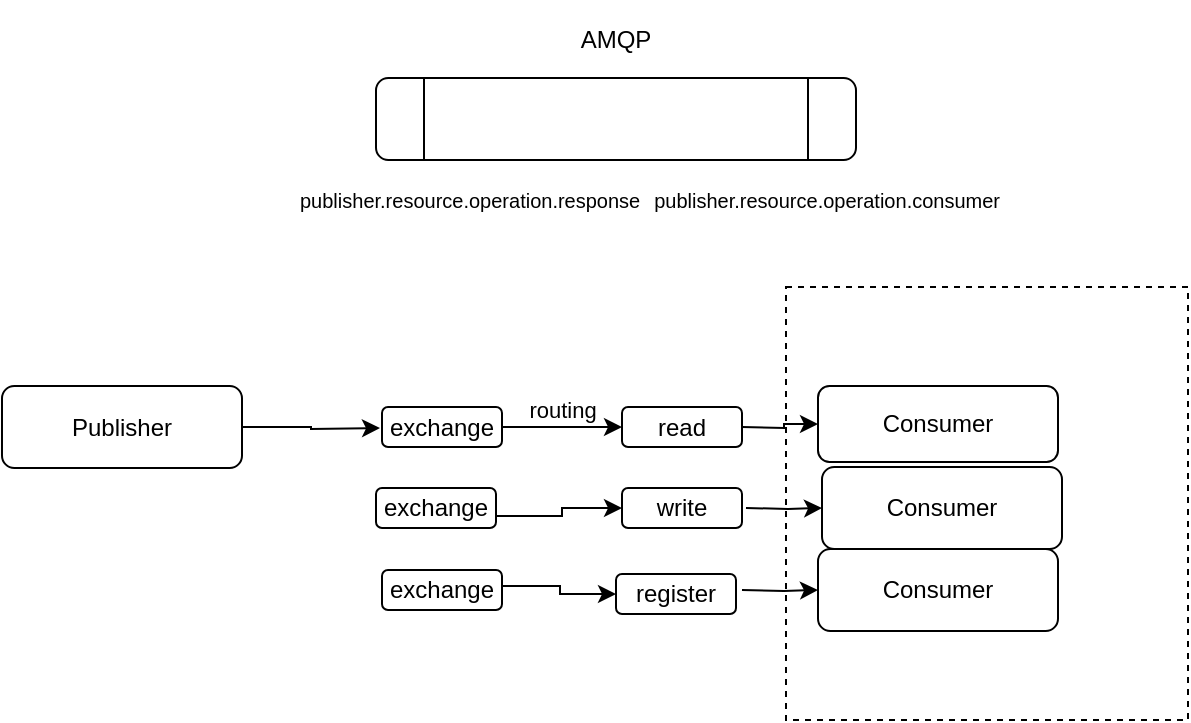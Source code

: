 <mxfile version="18.1.3" type="device" pages="4"><diagram id="PPfoWpOStz6Fa0XrBPdH" name="amqp"><mxGraphModel dx="648" dy="839" grid="0" gridSize="10" guides="1" tooltips="1" connect="1" arrows="1" fold="1" page="0" pageScale="1" pageWidth="850" pageHeight="1100" math="0" shadow="0"><root><mxCell id="0"/><mxCell id="1" parent="0"/><mxCell id="lq-2EiFAghi-F8ZjYznK-3" value="" style="edgeStyle=orthogonalEdgeStyle;rounded=0;orthogonalLoop=1;jettySize=auto;html=1;" parent="1" source="lq-2EiFAghi-F8ZjYznK-1" edge="1"><mxGeometry relative="1" as="geometry"><mxPoint x="362" y="534" as="targetPoint"/></mxGeometry></mxCell><mxCell id="lq-2EiFAghi-F8ZjYznK-1" value="Publisher" style="rounded=1;whiteSpace=wrap;html=1;" parent="1" vertex="1"><mxGeometry x="173" y="513" width="120" height="41" as="geometry"/></mxCell><mxCell id="lq-2EiFAghi-F8ZjYznK-5" value="" style="edgeStyle=orthogonalEdgeStyle;rounded=0;orthogonalLoop=1;jettySize=auto;html=1;" parent="1" target="lq-2EiFAghi-F8ZjYznK-4" edge="1"><mxGeometry relative="1" as="geometry"><mxPoint x="543" y="533.483" as="sourcePoint"/></mxGeometry></mxCell><mxCell id="lq-2EiFAghi-F8ZjYznK-2" value="" style="shape=process;whiteSpace=wrap;html=1;backgroundOutline=1;rounded=1;" parent="1" vertex="1"><mxGeometry x="360" y="359" width="240" height="41" as="geometry"/></mxCell><mxCell id="lq-2EiFAghi-F8ZjYznK-4" value="Consumer" style="whiteSpace=wrap;html=1;rounded=1;" parent="1" vertex="1"><mxGeometry x="581" y="513" width="120" height="38" as="geometry"/></mxCell><mxCell id="lq-2EiFAghi-F8ZjYznK-8" value="routing" style="edgeStyle=orthogonalEdgeStyle;rounded=0;orthogonalLoop=1;jettySize=auto;html=1;" parent="1" source="lq-2EiFAghi-F8ZjYznK-6" target="lq-2EiFAghi-F8ZjYznK-7" edge="1"><mxGeometry y="10" relative="1" as="geometry"><mxPoint y="1" as="offset"/></mxGeometry></mxCell><mxCell id="sm7jmvWIPTmvh8O_pTHC-3" style="edgeStyle=orthogonalEdgeStyle;rounded=0;orthogonalLoop=1;jettySize=auto;html=1;entryX=0;entryY=0.5;entryDx=0;entryDy=0;fontSize=10;" edge="1" parent="1" source="sm7jmvWIPTmvh8O_pTHC-10" target="sm7jmvWIPTmvh8O_pTHC-1"><mxGeometry relative="1" as="geometry"><Array as="points"><mxPoint x="453" y="578"/><mxPoint x="453" y="574"/></Array></mxGeometry></mxCell><mxCell id="sm7jmvWIPTmvh8O_pTHC-4" style="edgeStyle=orthogonalEdgeStyle;rounded=0;orthogonalLoop=1;jettySize=auto;html=1;entryX=0;entryY=0.5;entryDx=0;entryDy=0;fontSize=10;exitX=0.5;exitY=0;exitDx=0;exitDy=0;" edge="1" parent="1" source="sm7jmvWIPTmvh8O_pTHC-11" target="sm7jmvWIPTmvh8O_pTHC-2"><mxGeometry relative="1" as="geometry"><Array as="points"><mxPoint x="393" y="613"/><mxPoint x="452" y="613"/><mxPoint x="452" y="617"/></Array></mxGeometry></mxCell><mxCell id="lq-2EiFAghi-F8ZjYznK-6" value="exchange" style="rounded=1;whiteSpace=wrap;html=1;" parent="1" vertex="1"><mxGeometry x="363" y="523.5" width="60" height="20" as="geometry"/></mxCell><mxCell id="lq-2EiFAghi-F8ZjYznK-7" value="read" style="rounded=1;whiteSpace=wrap;html=1;" parent="1" vertex="1"><mxGeometry x="483" y="523.5" width="60" height="20" as="geometry"/></mxCell><mxCell id="lq-2EiFAghi-F8ZjYznK-9" value="AMQP" style="rounded=0;whiteSpace=wrap;html=1;strokeColor=none;fillColor=none;" parent="1" vertex="1"><mxGeometry x="440" y="320" width="80" height="40" as="geometry"/></mxCell><mxCell id="lq-2EiFAghi-F8ZjYznK-11" value="publisher.resource.operation.response" style="rounded=0;whiteSpace=wrap;html=1;fillColor=none;strokeColor=none;fontSize=10;align=left;" parent="1" vertex="1"><mxGeometry x="320" y="400" width="130" height="40" as="geometry"/></mxCell><mxCell id="lq-2EiFAghi-F8ZjYznK-12" value="&lt;span style=&quot;text-align: left;&quot;&gt;publisher.resource.operation&lt;/span&gt;.consumer" style="rounded=0;whiteSpace=wrap;html=1;fillColor=none;strokeColor=none;fontSize=10;align=right;" parent="1" vertex="1"><mxGeometry x="554" y="400" width="120" height="40" as="geometry"/></mxCell><mxCell id="sm7jmvWIPTmvh8O_pTHC-1" value="write" style="rounded=1;whiteSpace=wrap;html=1;" vertex="1" parent="1"><mxGeometry x="483" y="564" width="60" height="20" as="geometry"/></mxCell><mxCell id="sm7jmvWIPTmvh8O_pTHC-2" value="register" style="rounded=1;whiteSpace=wrap;html=1;" vertex="1" parent="1"><mxGeometry x="480" y="607" width="60" height="20" as="geometry"/></mxCell><mxCell id="sm7jmvWIPTmvh8O_pTHC-5" value="" style="edgeStyle=orthogonalEdgeStyle;rounded=0;orthogonalLoop=1;jettySize=auto;html=1;" edge="1" target="sm7jmvWIPTmvh8O_pTHC-6" parent="1"><mxGeometry relative="1" as="geometry"><mxPoint x="545" y="573.983" as="sourcePoint"/></mxGeometry></mxCell><mxCell id="sm7jmvWIPTmvh8O_pTHC-6" value="Consumer" style="whiteSpace=wrap;html=1;rounded=1;" vertex="1" parent="1"><mxGeometry x="583" y="553.5" width="120" height="41" as="geometry"/></mxCell><mxCell id="sm7jmvWIPTmvh8O_pTHC-7" value="" style="edgeStyle=orthogonalEdgeStyle;rounded=0;orthogonalLoop=1;jettySize=auto;html=1;" edge="1" target="sm7jmvWIPTmvh8O_pTHC-8" parent="1"><mxGeometry relative="1" as="geometry"><mxPoint x="543" y="614.983" as="sourcePoint"/></mxGeometry></mxCell><mxCell id="sm7jmvWIPTmvh8O_pTHC-8" value="Consumer" style="whiteSpace=wrap;html=1;rounded=1;" vertex="1" parent="1"><mxGeometry x="581" y="594.5" width="120" height="41" as="geometry"/></mxCell><mxCell id="sm7jmvWIPTmvh8O_pTHC-9" value="" style="rounded=0;whiteSpace=wrap;html=1;dashed=1;fontSize=10;fillColor=none;" vertex="1" parent="1"><mxGeometry x="565" y="463.5" width="201" height="216.5" as="geometry"/></mxCell><mxCell id="sm7jmvWIPTmvh8O_pTHC-10" value="exchange" style="rounded=1;whiteSpace=wrap;html=1;" vertex="1" parent="1"><mxGeometry x="360" y="564" width="60" height="20" as="geometry"/></mxCell><mxCell id="sm7jmvWIPTmvh8O_pTHC-11" value="exchange" style="rounded=1;whiteSpace=wrap;html=1;" vertex="1" parent="1"><mxGeometry x="363" y="605" width="60" height="20" as="geometry"/></mxCell></root></mxGraphModel></diagram><diagram id="zuWuOEXiTJKzQNvaGwk0" name="schema"><mxGraphModel dx="662" dy="596" grid="0" gridSize="10" guides="1" tooltips="1" connect="1" arrows="1" fold="1" page="0" pageScale="1" pageWidth="850" pageHeight="1100" math="0" shadow="0"><root><mxCell id="0"/><mxCell id="1" parent="0"/><mxCell id="ENg0cOnUZ4QmfnHq1nYg-94" style="edgeStyle=orthogonalEdgeStyle;rounded=0;orthogonalLoop=1;jettySize=auto;html=1;dashed=1;labelBackgroundColor=none;fontSize=7;fontColor=#EA6B66;startArrow=none;startFill=0;endArrow=classic;endFill=1;dashPattern=1 4;" parent="1" source="ENg0cOnUZ4QmfnHq1nYg-18" target="ENg0cOnUZ4QmfnHq1nYg-18" edge="1"><mxGeometry relative="1" as="geometry"><mxPoint x="385" y="578" as="targetPoint"/><Array as="points"><mxPoint x="335" y="625"/><mxPoint x="335" y="572"/><mxPoint x="388" y="572"/></Array></mxGeometry></mxCell><mxCell id="ENg0cOnUZ4QmfnHq1nYg-18" value="&lt;br&gt;&lt;br&gt;control&lt;br&gt;&lt;br&gt;&lt;br&gt;&lt;br&gt;" style="rounded=1;whiteSpace=wrap;html=1;fillColor=#e1d5e7;strokeColor=#9673a6;" parent="1" vertex="1"><mxGeometry x="360" y="590" width="120" height="120" as="geometry"/></mxCell><mxCell id="Tk-2Dk6JA3-kl94ytKPd-1" style="edgeStyle=orthogonalEdgeStyle;rounded=0;orthogonalLoop=1;jettySize=auto;html=1;fontSize=10;" edge="1" parent="1" source="ENg0cOnUZ4QmfnHq1nYg-1" target="ENg0cOnUZ4QmfnHq1nYg-14"><mxGeometry relative="1" as="geometry"><Array as="points"><mxPoint x="224" y="505"/><mxPoint x="224" y="950"/></Array></mxGeometry></mxCell><mxCell id="ENg0cOnUZ4QmfnHq1nYg-1" value="gateway" style="rounded=1;whiteSpace=wrap;html=1;fillColor=#e1d5e7;strokeColor=#9673a6;" parent="1" vertex="1"><mxGeometry x="360" y="480" width="120" height="50" as="geometry"/></mxCell><mxCell id="ENg0cOnUZ4QmfnHq1nYg-2" value="AMQP" style="shape=cylinder3;whiteSpace=wrap;html=1;boundedLbl=1;backgroundOutline=1;size=15;fillColor=#fff2cc;strokeColor=#d6b656;" parent="1" vertex="1"><mxGeometry x="640" y="460" width="60" height="425" as="geometry"/></mxCell><mxCell id="ENg0cOnUZ4QmfnHq1nYg-5" value="&lt;font style=&quot;font-size: 6px;&quot;&gt;1: POST http://host/resources/open&lt;/font&gt;" style="edgeStyle=orthogonalEdgeStyle;rounded=0;orthogonalLoop=1;jettySize=auto;html=1;entryX=0.5;entryY=0;entryDx=0;entryDy=0;align=right;fillColor=#dae8fc;strokeColor=#6c8ebf;" parent="1" edge="1"><mxGeometry relative="1" as="geometry"><mxPoint x="410" y="400" as="sourcePoint"/><mxPoint x="410" y="480" as="targetPoint"/></mxGeometry></mxCell><mxCell id="ENg0cOnUZ4QmfnHq1nYg-4" value="front" style="rounded=1;whiteSpace=wrap;html=1;fillColor=#dae8fc;strokeColor=#6c8ebf;" parent="1" vertex="1"><mxGeometry x="360" y="360" width="120" height="40" as="geometry"/></mxCell><mxCell id="ENg0cOnUZ4QmfnHq1nYg-15" style="edgeStyle=orthogonalEdgeStyle;rounded=0;orthogonalLoop=1;jettySize=auto;html=1;fillColor=#dae8fc;strokeColor=#6c8ebf;exitX=0.416;exitY=0.999;exitDx=0;exitDy=0;exitPerimeter=0;" parent="1" source="ENg0cOnUZ4QmfnHq1nYg-12" edge="1"><mxGeometry relative="1" as="geometry"><mxPoint x="410" y="850" as="sourcePoint"/><mxPoint x="410" y="930" as="targetPoint"/></mxGeometry></mxCell><mxCell id="ENg0cOnUZ4QmfnHq1nYg-17" value="&lt;font style=&quot;font-size: 6px;&quot;&gt;6: http://host/users/open&lt;/font&gt;" style="edgeLabel;html=1;align=right;verticalAlign=middle;resizable=0;points=[];" parent="ENg0cOnUZ4QmfnHq1nYg-15" vertex="1" connectable="0"><mxGeometry x="0.146" y="-2" relative="1" as="geometry"><mxPoint y="-5" as="offset"/></mxGeometry></mxCell><mxCell id="ENg0cOnUZ4QmfnHq1nYg-62" style="edgeStyle=orthogonalEdgeStyle;rounded=0;orthogonalLoop=1;jettySize=auto;html=1;entryX=1;entryY=0.5;entryDx=0;entryDy=0;labelBackgroundColor=none;fontSize=6;fontColor=#FFD966;startArrow=classic;startFill=1;endArrow=classic;endFill=1;" parent="1" source="ENg0cOnUZ4QmfnHq1nYg-12" target="ENg0cOnUZ4QmfnHq1nYg-61" edge="1"><mxGeometry relative="1" as="geometry"/></mxCell><mxCell id="ENg0cOnUZ4QmfnHq1nYg-12" value="object" style="rounded=1;whiteSpace=wrap;html=1;fillColor=#e1d5e7;strokeColor=#9673a6;" parent="1" vertex="1"><mxGeometry x="360" y="810" width="120" height="60" as="geometry"/></mxCell><mxCell id="ENg0cOnUZ4QmfnHq1nYg-16" value="&lt;font style=&quot;font-size: 6px;&quot;&gt;7: response&amp;nbsp;&lt;span style=&quot;&quot;&gt;http://host/users/open&lt;/span&gt;&lt;/font&gt;" style="edgeStyle=orthogonalEdgeStyle;rounded=0;orthogonalLoop=1;jettySize=auto;html=1;align=left;fillColor=#dae8fc;strokeColor=#6c8ebf;" parent="1" edge="1"><mxGeometry relative="1" as="geometry"><mxPoint x="430" y="930" as="sourcePoint"/><mxPoint x="430" y="870" as="targetPoint"/></mxGeometry></mxCell><mxCell id="ENg0cOnUZ4QmfnHq1nYg-14" value="hr" style="rounded=1;whiteSpace=wrap;html=1;fillColor=#dae8fc;strokeColor=#6c8ebf;" parent="1" vertex="1"><mxGeometry x="360" y="930" width="120" height="40" as="geometry"/></mxCell><mxCell id="ENg0cOnUZ4QmfnHq1nYg-23" value="" style="endArrow=classic;html=1;rounded=0;dashed=1;fontSize=6;entryX=0.013;entryY=0.072;entryDx=0;entryDy=0;entryPerimeter=0;fillColor=#fff2cc;strokeColor=#d6b656;" parent="1" target="ENg0cOnUZ4QmfnHq1nYg-2" edge="1"><mxGeometry relative="1" as="geometry"><mxPoint x="480" y="491" as="sourcePoint"/><mxPoint x="599.22" y="491.88" as="targetPoint"/></mxGeometry></mxCell><mxCell id="ENg0cOnUZ4QmfnHq1nYg-24" value="" style="shape=message;html=1;outlineConnect=0;fontSize=6;fillColor=#fff2cc;strokeColor=#d6b656;" parent="ENg0cOnUZ4QmfnHq1nYg-23" vertex="1"><mxGeometry width="20" height="14" relative="1" as="geometry"><mxPoint x="-10" y="-7" as="offset"/></mxGeometry></mxCell><mxCell id="ENg0cOnUZ4QmfnHq1nYg-26" value="&lt;span style=&quot;background-color: rgb(255, 255, 255);&quot;&gt;&lt;font style=&quot;font-size: 6px;&quot;&gt;2: gateway.resource.open&lt;/font&gt;&lt;/span&gt;" style="rounded=0;whiteSpace=wrap;html=1;fontSize=6;strokeColor=none;fillColor=none;align=center;" parent="1" vertex="1"><mxGeometry x="511" y="474" width="101" height="10" as="geometry"/></mxCell><mxCell id="ENg0cOnUZ4QmfnHq1nYg-29" value="" style="endArrow=none;html=1;rounded=0;dashed=1;fontSize=6;entryX=0;entryY=0.4;entryDx=0;entryDy=0;entryPerimeter=0;endFill=0;startArrow=classic;startFill=1;fillColor=#fff2cc;strokeColor=#d6b656;" parent="1" edge="1"><mxGeometry relative="1" as="geometry"><mxPoint x="481.39" y="609.0" as="sourcePoint"/><mxPoint x="640" y="610.0" as="targetPoint"/></mxGeometry></mxCell><mxCell id="ENg0cOnUZ4QmfnHq1nYg-30" value="" style="shape=message;html=1;outlineConnect=0;fontSize=6;fillColor=#fff2cc;strokeColor=#d6b656;" parent="ENg0cOnUZ4QmfnHq1nYg-29" vertex="1"><mxGeometry width="20" height="14" relative="1" as="geometry"><mxPoint x="-10" y="-7" as="offset"/></mxGeometry></mxCell><mxCell id="ENg0cOnUZ4QmfnHq1nYg-31" value="&lt;span style=&quot;background-color: rgb(255, 255, 255); font-size: 6px;&quot;&gt;3: gateway.resource.register.control&lt;/span&gt;" style="rounded=0;whiteSpace=wrap;html=1;fontSize=6;strokeColor=none;fillColor=none;align=center;" parent="1" vertex="1"><mxGeometry x="512.39" y="592" width="101" height="10" as="geometry"/></mxCell><mxCell id="ENg0cOnUZ4QmfnHq1nYg-32" value="" style="endArrow=classic;html=1;rounded=0;dashed=1;fontSize=6;entryX=0;entryY=0.488;entryDx=0;entryDy=0;entryPerimeter=0;fillColor=#fff2cc;strokeColor=#d6b656;" parent="1" edge="1"><mxGeometry relative="1" as="geometry"><mxPoint x="480" y="640" as="sourcePoint"/><mxPoint x="640" y="640.8" as="targetPoint"/></mxGeometry></mxCell><mxCell id="ENg0cOnUZ4QmfnHq1nYg-33" value="" style="shape=message;html=1;outlineConnect=0;fontSize=6;fillColor=#fff2cc;strokeColor=#d6b656;" parent="ENg0cOnUZ4QmfnHq1nYg-32" vertex="1"><mxGeometry width="20" height="14" relative="1" as="geometry"><mxPoint x="-10" y="-7" as="offset"/></mxGeometry></mxCell><mxCell id="ENg0cOnUZ4QmfnHq1nYg-34" value="&lt;span style=&quot;background-color: rgb(255, 255, 255);&quot;&gt;&lt;font style=&quot;font-size: 6px;&quot;&gt;4: control.resource.open&lt;/font&gt;&lt;/span&gt;" style="rounded=0;whiteSpace=wrap;html=1;fontSize=6;strokeColor=none;fillColor=none;align=center;" parent="1" vertex="1"><mxGeometry x="511" y="623" width="101" height="10" as="geometry"/></mxCell><mxCell id="ENg0cOnUZ4QmfnHq1nYg-35" value="" style="endArrow=none;html=1;rounded=0;dashed=1;fontSize=6;entryX=0;entryY=0.783;entryDx=0;entryDy=0;entryPerimeter=0;endFill=0;startArrow=classic;startFill=1;fillColor=#fff2cc;strokeColor=#d6b656;" parent="1" edge="1"><mxGeometry relative="1" as="geometry"><mxPoint x="481.39" y="823" as="sourcePoint"/><mxPoint x="640" y="824.05" as="targetPoint"/></mxGeometry></mxCell><mxCell id="ENg0cOnUZ4QmfnHq1nYg-36" value="" style="shape=message;html=1;outlineConnect=0;fontSize=6;fillColor=#fff2cc;strokeColor=#d6b656;" parent="ENg0cOnUZ4QmfnHq1nYg-35" vertex="1"><mxGeometry width="20" height="14" relative="1" as="geometry"><mxPoint x="-10" y="-7" as="offset"/></mxGeometry></mxCell><mxCell id="ENg0cOnUZ4QmfnHq1nYg-37" value="&lt;span style=&quot;background-color: rgb(255, 255, 255); font-size: 6px;&quot;&gt;5: control.resource.open.object&lt;/span&gt;" style="rounded=0;whiteSpace=wrap;html=1;fontSize=6;strokeColor=none;fillColor=none;align=center;" parent="1" vertex="1"><mxGeometry x="512.39" y="806" width="101" height="10" as="geometry"/></mxCell><mxCell id="ENg0cOnUZ4QmfnHq1nYg-39" value="" style="endArrow=classic;html=1;rounded=0;dashed=1;fontSize=6;entryX=-0.023;entryY=0.872;entryDx=0;entryDy=0;entryPerimeter=0;fillColor=#fff2cc;strokeColor=#d6b656;" parent="1" edge="1"><mxGeometry relative="1" as="geometry"><mxPoint x="480" y="855" as="sourcePoint"/><mxPoint x="638.62" y="855.2" as="targetPoint"/></mxGeometry></mxCell><mxCell id="ENg0cOnUZ4QmfnHq1nYg-40" value="" style="shape=message;html=1;outlineConnect=0;fontSize=6;fillColor=#fff2cc;strokeColor=#d6b656;" parent="ENg0cOnUZ4QmfnHq1nYg-39" vertex="1"><mxGeometry width="20" height="14" relative="1" as="geometry"><mxPoint x="-10" y="-7" as="offset"/></mxGeometry></mxCell><mxCell id="ENg0cOnUZ4QmfnHq1nYg-41" value="&lt;span style=&quot;background-color: rgb(255, 255, 255);&quot;&gt;&lt;font style=&quot;font-size: 6px;&quot;&gt;8: object.resource.open.response&lt;/font&gt;&lt;/span&gt;" style="rounded=0;whiteSpace=wrap;html=1;fontSize=6;strokeColor=none;fillColor=none;align=center;" parent="1" vertex="1"><mxGeometry x="511" y="838" width="101" height="10" as="geometry"/></mxCell><mxCell id="ENg0cOnUZ4QmfnHq1nYg-42" value="" style="endArrow=none;html=1;rounded=0;dashed=1;fontSize=6;entryX=0;entryY=0.571;entryDx=0;entryDy=0;entryPerimeter=0;endFill=0;startArrow=classic;startFill=1;fillColor=#fff2cc;strokeColor=#d6b656;" parent="1" edge="1"><mxGeometry relative="1" as="geometry"><mxPoint x="481.39" y="669" as="sourcePoint"/><mxPoint x="640" y="669.85" as="targetPoint"/></mxGeometry></mxCell><mxCell id="ENg0cOnUZ4QmfnHq1nYg-43" value="" style="shape=message;html=1;outlineConnect=0;fontSize=6;fillColor=#fff2cc;strokeColor=#d6b656;" parent="ENg0cOnUZ4QmfnHq1nYg-42" vertex="1"><mxGeometry width="20" height="14" relative="1" as="geometry"><mxPoint x="-10" y="-7" as="offset"/></mxGeometry></mxCell><mxCell id="Tk-2Dk6JA3-kl94ytKPd-2" value="" style="shape=message;html=1;outlineConnect=0;fontSize=6;fillColor=#fff2cc;strokeColor=#d6b656;" vertex="1" parent="ENg0cOnUZ4QmfnHq1nYg-42"><mxGeometry width="20" height="14" relative="1" as="geometry"><mxPoint x="-348" y="53" as="offset"/></mxGeometry></mxCell><mxCell id="ENg0cOnUZ4QmfnHq1nYg-44" value="&lt;span style=&quot;background-color: rgb(255, 255, 255); font-size: 6px;&quot;&gt;9: object.resource.register.response.control&lt;/span&gt;" style="rounded=0;whiteSpace=wrap;html=1;fontSize=6;strokeColor=none;fillColor=none;align=center;" parent="1" vertex="1"><mxGeometry x="500" y="652" width="121" height="10" as="geometry"/></mxCell><mxCell id="ENg0cOnUZ4QmfnHq1nYg-45" value="" style="endArrow=classic;html=1;rounded=0;dashed=1;fontSize=6;entryX=0;entryY=0.657;entryDx=0;entryDy=0;entryPerimeter=0;fillColor=#fff2cc;strokeColor=#d6b656;" parent="1" edge="1"><mxGeometry relative="1" as="geometry"><mxPoint x="480" y="700" as="sourcePoint"/><mxPoint x="640" y="699.95" as="targetPoint"/></mxGeometry></mxCell><mxCell id="ENg0cOnUZ4QmfnHq1nYg-46" value="" style="shape=message;html=1;outlineConnect=0;fontSize=6;fillColor=#fff2cc;strokeColor=#d6b656;" parent="ENg0cOnUZ4QmfnHq1nYg-45" vertex="1"><mxGeometry width="20" height="14" relative="1" as="geometry"><mxPoint x="-10" y="-7" as="offset"/></mxGeometry></mxCell><mxCell id="ENg0cOnUZ4QmfnHq1nYg-47" value="&lt;span style=&quot;background-color: rgb(255, 255, 255);&quot;&gt;&lt;font style=&quot;font-size: 6px;&quot;&gt;10: control.resource.open.response&lt;/font&gt;&lt;/span&gt;" style="rounded=0;whiteSpace=wrap;html=1;fontSize=6;strokeColor=none;fillColor=none;align=center;" parent="1" vertex="1"><mxGeometry x="511" y="683" width="101" height="10" as="geometry"/></mxCell><mxCell id="ENg0cOnUZ4QmfnHq1nYg-51" value="" style="endArrow=none;html=1;rounded=0;dashed=1;fontSize=6;entryX=-0.002;entryY=0.137;entryDx=0;entryDy=0;entryPerimeter=0;endFill=0;startArrow=classic;startFill=1;labelBackgroundColor=none;fillColor=#fff2cc;strokeColor=#d6b656;" parent="1" target="ENg0cOnUZ4QmfnHq1nYg-2" edge="1"><mxGeometry relative="1" as="geometry"><mxPoint x="481.39" y="519" as="sourcePoint"/><mxPoint x="600.61" y="519.88" as="targetPoint"/></mxGeometry></mxCell><mxCell id="ENg0cOnUZ4QmfnHq1nYg-52" value="" style="shape=message;html=1;outlineConnect=0;fontSize=6;fillColor=#fff2cc;strokeColor=#d6b656;" parent="ENg0cOnUZ4QmfnHq1nYg-51" vertex="1"><mxGeometry width="20" height="14" relative="1" as="geometry"><mxPoint x="-10" y="-7" as="offset"/></mxGeometry></mxCell><mxCell id="ENg0cOnUZ4QmfnHq1nYg-53" value="&lt;span style=&quot;font-size: 6px;&quot;&gt;11: control.resource.open.response.gateway&lt;/span&gt;" style="rounded=0;whiteSpace=wrap;html=1;fontSize=6;strokeColor=none;fillColor=none;labelBackgroundColor=none;align=center;" parent="1" vertex="1"><mxGeometry x="500" y="502" width="130" height="10" as="geometry"/></mxCell><mxCell id="ENg0cOnUZ4QmfnHq1nYg-54" value="policies" style="rounded=1;whiteSpace=wrap;html=1;labelBackgroundColor=none;fontSize=6;fillColor=#d5e8d4;strokeColor=#82b366;" parent="1" vertex="1"><mxGeometry x="364" y="660" width="54" height="34" as="geometry"/></mxCell><mxCell id="ENg0cOnUZ4QmfnHq1nYg-56" value="SSM" style="rounded=1;whiteSpace=wrap;html=1;labelBackgroundColor=none;fontSize=6;fillColor=#d5e8d4;strokeColor=#82b366;" parent="1" vertex="1"><mxGeometry x="423" y="660" width="53" height="34" as="geometry"/></mxCell><mxCell id="ENg0cOnUZ4QmfnHq1nYg-58" value="&lt;font style=&quot;font-size: 6px;&quot;&gt;12: push resource&lt;/font&gt;" style="edgeStyle=orthogonalEdgeStyle;rounded=0;orthogonalLoop=1;jettySize=auto;html=1;entryX=0.5;entryY=0;entryDx=0;entryDy=0;align=left;startArrow=classic;startFill=1;endArrow=none;endFill=0;fillColor=#dae8fc;strokeColor=#6c8ebf;" parent="1" edge="1"><mxGeometry relative="1" as="geometry"><mxPoint x="430" y="400" as="sourcePoint"/><mxPoint x="430" y="480" as="targetPoint"/></mxGeometry></mxCell><mxCell id="ENg0cOnUZ4QmfnHq1nYg-61" value="Object DB" style="rounded=0;whiteSpace=wrap;html=1;labelBackgroundColor=none;fontSize=6;fillColor=#ffe6cc;strokeColor=#d79b00;" parent="1" vertex="1"><mxGeometry x="258" y="821.5" width="57" height="37" as="geometry"/></mxCell><mxCell id="ENg0cOnUZ4QmfnHq1nYg-63" style="edgeStyle=orthogonalEdgeStyle;rounded=0;orthogonalLoop=1;jettySize=auto;html=1;entryX=1;entryY=0.5;entryDx=0;entryDy=0;labelBackgroundColor=none;fontSize=6;fontColor=#FFD966;startArrow=classic;startFill=1;endArrow=classic;endFill=1;" parent="1" target="ENg0cOnUZ4QmfnHq1nYg-64" edge="1"><mxGeometry relative="1" as="geometry"><mxPoint x="360" y="677" as="sourcePoint"/></mxGeometry></mxCell><mxCell id="ENg0cOnUZ4QmfnHq1nYg-64" value="Control DB" style="rounded=0;whiteSpace=wrap;html=1;labelBackgroundColor=none;fontSize=6;fillColor=#ffe6cc;strokeColor=#d79b00;" parent="1" vertex="1"><mxGeometry x="258" y="658.5" width="57" height="37" as="geometry"/></mxCell><mxCell id="ENg0cOnUZ4QmfnHq1nYg-65" style="edgeStyle=orthogonalEdgeStyle;rounded=0;orthogonalLoop=1;jettySize=auto;html=1;labelBackgroundColor=none;fontSize=6;fontColor=#FFD966;startArrow=classic;startFill=1;endArrow=classic;endFill=1;exitX=1;exitY=0.5;exitDx=0;exitDy=0;" parent="1" target="ENg0cOnUZ4QmfnHq1nYg-66" edge="1" source="ENg0cOnUZ4QmfnHq1nYg-14"><mxGeometry relative="1" as="geometry"><mxPoint x="360" y="950" as="sourcePoint"/></mxGeometry></mxCell><mxCell id="ENg0cOnUZ4QmfnHq1nYg-66" value="HR DB" style="rounded=0;whiteSpace=wrap;html=1;labelBackgroundColor=none;fontSize=6;fillColor=#ffe6cc;strokeColor=#d79b00;" parent="1" vertex="1"><mxGeometry x="531" y="931.5" width="57" height="37" as="geometry"/></mxCell><mxCell id="ENg0cOnUZ4QmfnHq1nYg-86" style="edgeStyle=orthogonalEdgeStyle;rounded=0;orthogonalLoop=1;jettySize=auto;html=1;entryX=1;entryY=0.5;entryDx=0;entryDy=0;labelBackgroundColor=none;fontSize=12;fontColor=#EA6B66;startArrow=none;startFill=0;endArrow=classic;endFill=1;dashed=1;dashPattern=1 1;fillColor=#f8cecc;strokeColor=#b85450;" parent="1" source="ENg0cOnUZ4QmfnHq1nYg-67" target="ENg0cOnUZ4QmfnHq1nYg-4" edge="1"><mxGeometry relative="1" as="geometry"/></mxCell><mxCell id="ENg0cOnUZ4QmfnHq1nYg-87" value="&lt;font style=&quot;font-size: 7px;&quot;&gt;push error&lt;/font&gt;" style="edgeLabel;html=1;align=center;verticalAlign=middle;resizable=0;points=[];fontSize=12;fontColor=#EA6B66;" parent="ENg0cOnUZ4QmfnHq1nYg-86" vertex="1" connectable="0"><mxGeometry x="-0.19" y="-2" relative="1" as="geometry"><mxPoint as="offset"/></mxGeometry></mxCell><mxCell id="ENg0cOnUZ4QmfnHq1nYg-67" value="Notification" style="rounded=1;whiteSpace=wrap;html=1;labelBackgroundColor=none;fontSize=12;fillColor=#f8cecc;strokeColor=#b85450;" parent="1" vertex="1"><mxGeometry x="690.5" y="360" width="120" height="40" as="geometry"/></mxCell><mxCell id="ENg0cOnUZ4QmfnHq1nYg-68" value="" style="endArrow=classic;html=1;rounded=0;dashed=1;fontSize=6;entryX=0.013;entryY=0.072;entryDx=0;entryDy=0;entryPerimeter=0;fillColor=#f8cecc;strokeColor=#b85450;exitX=0.5;exitY=1;exitDx=0;exitDy=0;" parent="1" source="ENg0cOnUZ4QmfnHq1nYg-1" edge="1"><mxGeometry relative="1" as="geometry"><mxPoint x="479.22" y="557.62" as="sourcePoint"/><mxPoint x="640" y="559.38" as="targetPoint"/><Array as="points"><mxPoint x="420" y="560"/></Array></mxGeometry></mxCell><mxCell id="ENg0cOnUZ4QmfnHq1nYg-69" value="" style="shape=message;html=1;outlineConnect=0;fontSize=6;fillColor=#f8cecc;strokeColor=#b85450;" parent="ENg0cOnUZ4QmfnHq1nYg-68" vertex="1"><mxGeometry width="20" height="14" relative="1" as="geometry"><mxPoint x="35" y="-7" as="offset"/></mxGeometry></mxCell><mxCell id="ENg0cOnUZ4QmfnHq1nYg-70" value="&lt;span style=&quot;background-color: rgb(255, 255, 255);&quot;&gt;gateway.error&lt;/span&gt;" style="rounded=0;whiteSpace=wrap;html=1;fontSize=6;strokeColor=none;fillColor=none;align=center;fontColor=#EA6B66;" parent="1" vertex="1"><mxGeometry x="509" y="540.62" width="101" height="10" as="geometry"/></mxCell><mxCell id="ENg0cOnUZ4QmfnHq1nYg-73" value="" style="endArrow=classic;html=1;rounded=0;dashed=1;fontSize=6;entryX=0.013;entryY=0.072;entryDx=0;entryDy=0;entryPerimeter=0;fillColor=#f8cecc;strokeColor=#b85450;exitX=0.5;exitY=1;exitDx=0;exitDy=0;" parent="1" edge="1"><mxGeometry relative="1" as="geometry"><mxPoint x="420" y="710" as="sourcePoint"/><mxPoint x="640" y="739.38" as="targetPoint"/><Array as="points"><mxPoint x="420" y="740"/></Array></mxGeometry></mxCell><mxCell id="ENg0cOnUZ4QmfnHq1nYg-74" value="" style="shape=message;html=1;outlineConnect=0;fontSize=6;fillColor=#f8cecc;strokeColor=#b85450;" parent="ENg0cOnUZ4QmfnHq1nYg-73" vertex="1"><mxGeometry width="20" height="14" relative="1" as="geometry"><mxPoint x="35" y="-7" as="offset"/></mxGeometry></mxCell><mxCell id="ENg0cOnUZ4QmfnHq1nYg-75" value="&lt;span style=&quot;background-color: rgb(255, 255, 255);&quot;&gt;control.error&lt;/span&gt;" style="rounded=0;whiteSpace=wrap;html=1;fontSize=6;strokeColor=none;fillColor=none;align=center;fontColor=#EA6B66;" parent="1" vertex="1"><mxGeometry x="509" y="720.62" width="101" height="10" as="geometry"/></mxCell><mxCell id="ENg0cOnUZ4QmfnHq1nYg-76" value="" style="endArrow=classic;html=1;rounded=0;dashed=1;fontSize=6;entryX=0.013;entryY=0.072;entryDx=0;entryDy=0;entryPerimeter=0;fillColor=#f8cecc;strokeColor=#b85450;exitX=0.5;exitY=0;exitDx=0;exitDy=0;" parent="1" source="ENg0cOnUZ4QmfnHq1nYg-12" edge="1"><mxGeometry relative="1" as="geometry"><mxPoint x="420" y="750" as="sourcePoint"/><mxPoint x="640" y="779.38" as="targetPoint"/><Array as="points"><mxPoint x="420" y="780"/></Array></mxGeometry></mxCell><mxCell id="ENg0cOnUZ4QmfnHq1nYg-77" value="" style="shape=message;html=1;outlineConnect=0;fontSize=6;fillColor=#f8cecc;strokeColor=#b85450;" parent="ENg0cOnUZ4QmfnHq1nYg-76" vertex="1"><mxGeometry width="20" height="14" relative="1" as="geometry"><mxPoint x="35" y="-7" as="offset"/></mxGeometry></mxCell><mxCell id="ENg0cOnUZ4QmfnHq1nYg-78" value="&lt;span style=&quot;background-color: rgb(255, 255, 255);&quot;&gt;object.error&lt;/span&gt;" style="rounded=0;whiteSpace=wrap;html=1;fontSize=6;strokeColor=none;fillColor=none;align=center;fontColor=#EA6B66;" parent="1" vertex="1"><mxGeometry x="509" y="760.62" width="101" height="10" as="geometry"/></mxCell><mxCell id="ENg0cOnUZ4QmfnHq1nYg-79" value="" style="endArrow=classic;html=1;rounded=0;dashed=1;fontSize=6;entryX=0.5;entryY=1;entryDx=0;entryDy=0;fillColor=#f8cecc;strokeColor=#b85450;" parent="1" target="ENg0cOnUZ4QmfnHq1nYg-67" edge="1"><mxGeometry relative="1" as="geometry"><mxPoint x="702" y="560" as="sourcePoint"/><mxPoint x="832" y="449.38" as="targetPoint"/><Array as="points"><mxPoint x="752" y="560"/></Array></mxGeometry></mxCell><mxCell id="ENg0cOnUZ4QmfnHq1nYg-80" value="" style="shape=message;html=1;outlineConnect=0;fontSize=6;fillColor=#f8cecc;strokeColor=#b85450;" parent="ENg0cOnUZ4QmfnHq1nYg-79" vertex="1"><mxGeometry width="20" height="14" relative="1" as="geometry"><mxPoint x="-10" y="-8" as="offset"/></mxGeometry></mxCell><mxCell id="ENg0cOnUZ4QmfnHq1nYg-81" value="&lt;span style=&quot;background-color: rgb(255, 255, 255);&quot;&gt;gateway.error.notification&lt;/span&gt;" style="rounded=0;whiteSpace=wrap;html=1;fontSize=6;strokeColor=none;fillColor=none;align=center;fontColor=#EA6B66;" parent="1" vertex="1"><mxGeometry x="700" y="461.5" width="101" height="10" as="geometry"/></mxCell><mxCell id="ENg0cOnUZ4QmfnHq1nYg-84" value="&lt;span style=&quot;background-color: rgb(255, 255, 255);&quot;&gt;control.error.notification&lt;/span&gt;" style="rounded=0;whiteSpace=wrap;html=1;fontSize=6;strokeColor=none;fillColor=none;align=center;fontColor=#EA6B66;" parent="1" vertex="1"><mxGeometry x="700" y="471.5" width="101" height="10" as="geometry"/></mxCell><mxCell id="ENg0cOnUZ4QmfnHq1nYg-85" value="&lt;span style=&quot;background-color: rgb(255, 255, 255);&quot;&gt;object.error.notification&lt;/span&gt;" style="rounded=0;whiteSpace=wrap;html=1;fontSize=6;strokeColor=none;fillColor=none;align=center;fontColor=#EA6B66;" parent="1" vertex="1"><mxGeometry x="700" y="481.5" width="101" height="10" as="geometry"/></mxCell><mxCell id="ENg0cOnUZ4QmfnHq1nYg-96" value="&lt;font color=&quot;#333333&quot;&gt;calculatePolicies&lt;br&gt;sendEvent to SSM&lt;br&gt;&lt;/font&gt;" style="rounded=0;whiteSpace=wrap;html=1;labelBackgroundColor=none;fontSize=7;fontColor=#EA6B66;fillColor=none;align=right;strokeColor=none;" parent="1" vertex="1"><mxGeometry x="268" y="577" width="65" height="42.62" as="geometry"/></mxCell></root></mxGraphModel></diagram><diagram id="Bf9tv_Gg_i9UIXlqSX83" name="SSM"><mxGraphModel dx="795" dy="715" grid="0" gridSize="10" guides="1" tooltips="1" connect="1" arrows="1" fold="1" page="0" pageScale="1" pageWidth="850" pageHeight="1100" math="0" shadow="0"><root><mxCell id="0"/><mxCell id="1" parent="0"/><mxCell id="lIihiDIdR6CIkGF4Ukif-9" value="" style="edgeStyle=orthogonalEdgeStyle;rounded=0;orthogonalLoop=1;jettySize=auto;html=1;" edge="1" parent="1" source="lIihiDIdR6CIkGF4Ukif-1"><mxGeometry relative="1" as="geometry"><mxPoint x="253" y="631" as="targetPoint"/></mxGeometry></mxCell><mxCell id="lIihiDIdR6CIkGF4Ukif-1" value="DRAFT" style="ellipse;whiteSpace=wrap;html=1;aspect=fixed;fontSize=10;fillColor=#d5e8d4;strokeColor=#82b366;" vertex="1" parent="1"><mxGeometry x="213" y="711" width="80" height="80" as="geometry"/></mxCell><mxCell id="lIihiDIdR6CIkGF4Ukif-11" value="true" style="edgeStyle=orthogonalEdgeStyle;rounded=0;orthogonalLoop=1;jettySize=auto;html=1;" edge="1" parent="1" source="lIihiDIdR6CIkGF4Ukif-2"><mxGeometry relative="1" as="geometry"><mxPoint x="253" y="461" as="targetPoint"/></mxGeometry></mxCell><mxCell id="lIihiDIdR6CIkGF4Ukif-14" value="false" style="edgeStyle=orthogonalEdgeStyle;rounded=0;orthogonalLoop=1;jettySize=auto;html=1;fontSize=10;" edge="1" parent="1" source="lIihiDIdR6CIkGF4Ukif-2"><mxGeometry relative="1" as="geometry"><mxPoint x="433" y="591" as="targetPoint"/></mxGeometry></mxCell><mxCell id="lIihiDIdR6CIkGF4Ukif-2" value="check policies" style="rhombus;whiteSpace=wrap;html=1;fillColor=#CCCCCC;" vertex="1" parent="1"><mxGeometry x="173" y="551" width="160" height="80" as="geometry"/></mxCell><mxCell id="lIihiDIdR6CIkGF4Ukif-17" value="" style="edgeStyle=orthogonalEdgeStyle;rounded=0;orthogonalLoop=1;jettySize=auto;html=1;fontSize=10;" edge="1" parent="1" source="lIihiDIdR6CIkGF4Ukif-12" target="lIihiDIdR6CIkGF4Ukif-16"><mxGeometry relative="1" as="geometry"/></mxCell><mxCell id="lIihiDIdR6CIkGF4Ukif-12" value="REGISTERED" style="ellipse;whiteSpace=wrap;html=1;aspect=fixed;fontSize=10;fillColor=#d5e8d4;strokeColor=#82b366;" vertex="1" parent="1"><mxGeometry x="213" y="381" width="80" height="80" as="geometry"/></mxCell><mxCell id="lIihiDIdR6CIkGF4Ukif-15" value="?" style="ellipse;whiteSpace=wrap;html=1;aspect=fixed;fontSize=10;fillColor=#f8cecc;strokeColor=#b85450;" vertex="1" parent="1"><mxGeometry x="433" y="551" width="80" height="80" as="geometry"/></mxCell><mxCell id="lIihiDIdR6CIkGF4Ukif-16" value="..." style="ellipse;whiteSpace=wrap;html=1;aspect=fixed;fontSize=10;fillColor=#d5e8d4;strokeColor=#82b366;" vertex="1" parent="1"><mxGeometry x="213" y="221" width="80" height="80" as="geometry"/></mxCell></root></mxGraphModel></diagram><diagram id="oVkds_qtxyapwfcDz5Lj" name="Page-4"><mxGraphModel dx="1505" dy="1432" grid="0" gridSize="10" guides="1" tooltips="1" connect="1" arrows="1" fold="1" page="0" pageScale="1" pageWidth="850" pageHeight="1100" math="0" shadow="0"><root><mxCell id="0"/><mxCell id="1" parent="0"/><mxCell id="kohoDtEQ5mFHZ9YSC9o--4" value="" style="edgeStyle=orthogonalEdgeStyle;rounded=0;orthogonalLoop=1;jettySize=auto;html=1;fontSize=10;" edge="1" parent="1" source="kohoDtEQ5mFHZ9YSC9o--2" target="kohoDtEQ5mFHZ9YSC9o--3"><mxGeometry relative="1" as="geometry"/></mxCell><mxCell id="kohoDtEQ5mFHZ9YSC9o--2" value="Source" style="rounded=1;whiteSpace=wrap;html=1;fontSize=10;fillColor=#CCCCCC;" vertex="1" parent="1"><mxGeometry x="-91" y="103" width="120" height="60" as="geometry"/></mxCell><mxCell id="kohoDtEQ5mFHZ9YSC9o--6" value="" style="edgeStyle=orthogonalEdgeStyle;rounded=0;orthogonalLoop=1;jettySize=auto;html=1;fontSize=10;" edge="1" parent="1" source="kohoDtEQ5mFHZ9YSC9o--3" target="kohoDtEQ5mFHZ9YSC9o--5"><mxGeometry relative="1" as="geometry"/></mxCell><mxCell id="kohoDtEQ5mFHZ9YSC9o--3" value="Processor" style="rounded=1;whiteSpace=wrap;html=1;fontSize=10;fillColor=#CCCCCC;" vertex="1" parent="1"><mxGeometry x="109" y="103" width="120" height="60" as="geometry"/></mxCell><mxCell id="kohoDtEQ5mFHZ9YSC9o--5" value="Sink" style="rounded=1;whiteSpace=wrap;html=1;fontSize=10;fillColor=#CCCCCC;" vertex="1" parent="1"><mxGeometry x="309" y="103" width="120" height="60" as="geometry"/></mxCell><mxCell id="kohoDtEQ5mFHZ9YSC9o--7" value="Supplier&amp;lt;T&amp;gt;" style="rounded=0;whiteSpace=wrap;html=1;fontSize=10;fillColor=none;strokeColor=none;" vertex="1" parent="1"><mxGeometry x="-91" y="169" width="120" height="60" as="geometry"/></mxCell><mxCell id="kohoDtEQ5mFHZ9YSC9o--8" value="Function&amp;lt;T, R&amp;gt;" style="rounded=0;whiteSpace=wrap;html=1;fontSize=10;fillColor=none;strokeColor=none;" vertex="1" parent="1"><mxGeometry x="109" y="169" width="120" height="60" as="geometry"/></mxCell><mxCell id="kohoDtEQ5mFHZ9YSC9o--9" value="Consumer&amp;lt;T&amp;gt;" style="rounded=0;whiteSpace=wrap;html=1;fontSize=10;fillColor=none;strokeColor=none;" vertex="1" parent="1"><mxGeometry x="309" y="169" width="120" height="60" as="geometry"/></mxCell><mxCell id="kohoDtEQ5mFHZ9YSC9o--11" value="" style="edgeStyle=orthogonalEdgeStyle;rounded=0;orthogonalLoop=1;jettySize=auto;html=1;fontSize=10;" edge="1" parent="1" source="kohoDtEQ5mFHZ9YSC9o--12"><mxGeometry relative="1" as="geometry"><mxPoint x="146" y="583" as="targetPoint"/></mxGeometry></mxCell><mxCell id="kohoDtEQ5mFHZ9YSC9o--12" value="Processor" style="rounded=1;whiteSpace=wrap;html=1;fontSize=10;fillColor=#CCCCCC;" vertex="1" parent="1"><mxGeometry x="-54" y="553" width="120" height="60" as="geometry"/></mxCell><mxCell id="kohoDtEQ5mFHZ9YSC9o--13" value="" style="edgeStyle=orthogonalEdgeStyle;rounded=0;orthogonalLoop=1;jettySize=auto;html=1;fontSize=10;" edge="1" parent="1" source="kohoDtEQ5mFHZ9YSC9o--14"><mxGeometry relative="1" as="geometry"><mxPoint x="346" y="583" as="targetPoint"/></mxGeometry></mxCell><mxCell id="kohoDtEQ5mFHZ9YSC9o--14" value="Processor" style="rounded=1;whiteSpace=wrap;html=1;fontSize=10;fillColor=#CCCCCC;" vertex="1" parent="1"><mxGeometry x="146" y="553" width="120" height="60" as="geometry"/></mxCell><mxCell id="kohoDtEQ5mFHZ9YSC9o--15" value="" style="edgeStyle=orthogonalEdgeStyle;rounded=0;orthogonalLoop=1;jettySize=auto;html=1;fontSize=10;" edge="1" parent="1" source="kohoDtEQ5mFHZ9YSC9o--16"><mxGeometry relative="1" as="geometry"><mxPoint x="543" y="583" as="targetPoint"/></mxGeometry></mxCell><mxCell id="kohoDtEQ5mFHZ9YSC9o--16" value="Processor" style="rounded=1;whiteSpace=wrap;html=1;fontSize=10;fillColor=#CCCCCC;" vertex="1" parent="1"><mxGeometry x="343" y="553" width="120" height="60" as="geometry"/></mxCell><mxCell id="kohoDtEQ5mFHZ9YSC9o--17" value="" style="edgeStyle=orthogonalEdgeStyle;rounded=0;orthogonalLoop=1;jettySize=auto;html=1;fontSize=10;" edge="1" parent="1" source="kohoDtEQ5mFHZ9YSC9o--18"><mxGeometry relative="1" as="geometry"><mxPoint x="-54" y="580" as="targetPoint"/></mxGeometry></mxCell><mxCell id="kohoDtEQ5mFHZ9YSC9o--18" value="Processor" style="rounded=1;whiteSpace=wrap;html=1;fontSize=10;fillColor=#CCCCCC;" vertex="1" parent="1"><mxGeometry x="-254" y="550" width="120" height="60" as="geometry"/></mxCell><mxCell id="kohoDtEQ5mFHZ9YSC9o--19" value="" style="rounded=0;whiteSpace=wrap;html=1;fontSize=10;fillColor=none;" vertex="1" parent="1"><mxGeometry x="-22" y="136" width="120" height="60" as="geometry"/></mxCell><mxCell id="kohoDtEQ5mFHZ9YSC9o--20" value="" style="rounded=0;whiteSpace=wrap;html=1;fontSize=10;fillColor=none;dashed=1;" vertex="1" parent="1"><mxGeometry x="-274" y="435" width="378" height="313" as="geometry"/></mxCell><mxCell id="kohoDtEQ5mFHZ9YSC9o--21" value="" style="rounded=0;whiteSpace=wrap;html=1;fontSize=10;fillColor=none;dashed=1;" vertex="1" parent="1"><mxGeometry x="128" y="433" width="152" height="313" as="geometry"/></mxCell><mxCell id="kohoDtEQ5mFHZ9YSC9o--22" value="" style="rounded=0;whiteSpace=wrap;html=1;fontSize=10;fillColor=none;dashed=1;" vertex="1" parent="1"><mxGeometry x="324" y="433" width="152" height="313" as="geometry"/></mxCell></root></mxGraphModel></diagram></mxfile>
